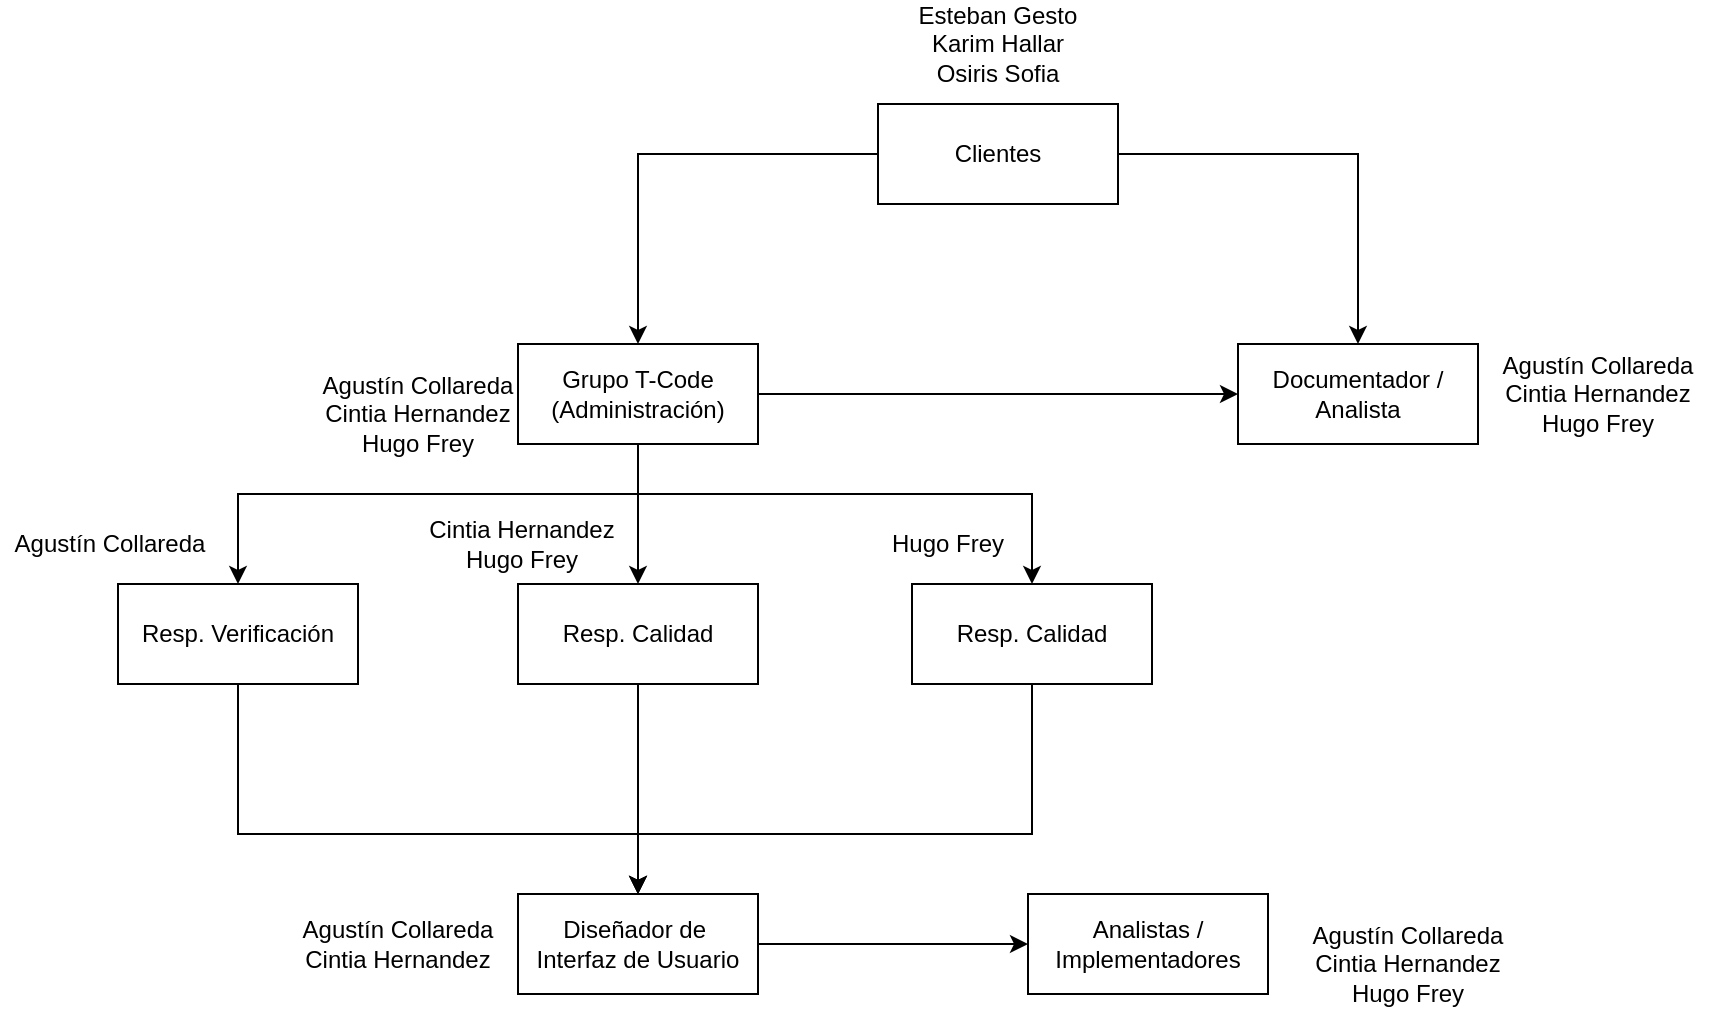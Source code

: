 <mxfile version="24.7.12">
  <diagram name="Página-1" id="x6aFmOUeKIvnNt9eIF3s">
    <mxGraphModel dx="874" dy="508" grid="1" gridSize="10" guides="1" tooltips="1" connect="1" arrows="1" fold="1" page="1" pageScale="1" pageWidth="827" pageHeight="1169" math="0" shadow="0">
      <root>
        <mxCell id="0" />
        <mxCell id="1" parent="0" />
        <mxCell id="GLX7JuzLJq6c7QRxQG33-4" value="" style="edgeStyle=orthogonalEdgeStyle;rounded=0;orthogonalLoop=1;jettySize=auto;html=1;" edge="1" parent="1" source="GLX7JuzLJq6c7QRxQG33-1" target="GLX7JuzLJq6c7QRxQG33-3">
          <mxGeometry relative="1" as="geometry" />
        </mxCell>
        <mxCell id="GLX7JuzLJq6c7QRxQG33-11" style="edgeStyle=orthogonalEdgeStyle;rounded=0;orthogonalLoop=1;jettySize=auto;html=1;" edge="1" parent="1" source="GLX7JuzLJq6c7QRxQG33-1" target="GLX7JuzLJq6c7QRxQG33-8">
          <mxGeometry relative="1" as="geometry" />
        </mxCell>
        <mxCell id="GLX7JuzLJq6c7QRxQG33-1" value="Clientes" style="rounded=0;whiteSpace=wrap;html=1;" vertex="1" parent="1">
          <mxGeometry x="443" y="115" width="120" height="50" as="geometry" />
        </mxCell>
        <mxCell id="GLX7JuzLJq6c7QRxQG33-2" value="&lt;div&gt;Esteban Gesto&lt;/div&gt;&lt;div&gt;Karim Hallar&lt;br&gt;&lt;/div&gt;Osiris Sofia" style="text;html=1;align=center;verticalAlign=middle;whiteSpace=wrap;rounded=0;" vertex="1" parent="1">
          <mxGeometry x="438" y="70" width="130" height="30" as="geometry" />
        </mxCell>
        <mxCell id="GLX7JuzLJq6c7QRxQG33-9" value="" style="edgeStyle=orthogonalEdgeStyle;rounded=0;orthogonalLoop=1;jettySize=auto;html=1;" edge="1" parent="1" source="GLX7JuzLJq6c7QRxQG33-3" target="GLX7JuzLJq6c7QRxQG33-8">
          <mxGeometry relative="1" as="geometry" />
        </mxCell>
        <mxCell id="GLX7JuzLJq6c7QRxQG33-13" value="" style="edgeStyle=orthogonalEdgeStyle;rounded=0;orthogonalLoop=1;jettySize=auto;html=1;" edge="1" parent="1" source="GLX7JuzLJq6c7QRxQG33-3" target="GLX7JuzLJq6c7QRxQG33-12">
          <mxGeometry relative="1" as="geometry">
            <Array as="points">
              <mxPoint x="323" y="310" />
              <mxPoint x="123" y="310" />
            </Array>
          </mxGeometry>
        </mxCell>
        <mxCell id="GLX7JuzLJq6c7QRxQG33-17" style="edgeStyle=orthogonalEdgeStyle;rounded=0;orthogonalLoop=1;jettySize=auto;html=1;" edge="1" parent="1" source="GLX7JuzLJq6c7QRxQG33-3" target="GLX7JuzLJq6c7QRxQG33-16">
          <mxGeometry relative="1" as="geometry" />
        </mxCell>
        <mxCell id="GLX7JuzLJq6c7QRxQG33-22" style="edgeStyle=orthogonalEdgeStyle;rounded=0;orthogonalLoop=1;jettySize=auto;html=1;" edge="1" parent="1" source="GLX7JuzLJq6c7QRxQG33-3" target="GLX7JuzLJq6c7QRxQG33-21">
          <mxGeometry relative="1" as="geometry">
            <Array as="points">
              <mxPoint x="323" y="310" />
              <mxPoint x="520" y="310" />
            </Array>
          </mxGeometry>
        </mxCell>
        <mxCell id="GLX7JuzLJq6c7QRxQG33-3" value="Grupo T-Code&lt;br&gt;(Administración)" style="rounded=0;whiteSpace=wrap;html=1;" vertex="1" parent="1">
          <mxGeometry x="263" y="235" width="120" height="50" as="geometry" />
        </mxCell>
        <mxCell id="GLX7JuzLJq6c7QRxQG33-5" value="&lt;div&gt;Agustín Collareda&lt;/div&gt;&lt;div&gt;Cintia Hernandez&lt;/div&gt;&lt;div&gt;Hugo Frey&lt;br&gt;&lt;/div&gt;" style="text;html=1;align=center;verticalAlign=middle;whiteSpace=wrap;rounded=0;" vertex="1" parent="1">
          <mxGeometry x="743" y="245" width="120" height="30" as="geometry" />
        </mxCell>
        <mxCell id="GLX7JuzLJq6c7QRxQG33-8" value="Documentador / Analista" style="rounded=0;whiteSpace=wrap;html=1;" vertex="1" parent="1">
          <mxGeometry x="623" y="235" width="120" height="50" as="geometry" />
        </mxCell>
        <mxCell id="GLX7JuzLJq6c7QRxQG33-28" style="edgeStyle=orthogonalEdgeStyle;rounded=0;orthogonalLoop=1;jettySize=auto;html=1;" edge="1" parent="1" source="GLX7JuzLJq6c7QRxQG33-12" target="GLX7JuzLJq6c7QRxQG33-26">
          <mxGeometry relative="1" as="geometry">
            <Array as="points">
              <mxPoint x="123" y="480" />
              <mxPoint x="323" y="480" />
            </Array>
          </mxGeometry>
        </mxCell>
        <mxCell id="GLX7JuzLJq6c7QRxQG33-12" value="Resp. Verificación" style="rounded=0;whiteSpace=wrap;html=1;" vertex="1" parent="1">
          <mxGeometry x="63" y="355" width="120" height="50" as="geometry" />
        </mxCell>
        <mxCell id="GLX7JuzLJq6c7QRxQG33-14" value="&lt;div&gt;Agustín Collareda&lt;/div&gt;" style="text;html=1;align=center;verticalAlign=middle;whiteSpace=wrap;rounded=0;" vertex="1" parent="1">
          <mxGeometry x="4" y="320" width="110" height="30" as="geometry" />
        </mxCell>
        <mxCell id="GLX7JuzLJq6c7QRxQG33-27" style="edgeStyle=orthogonalEdgeStyle;rounded=0;orthogonalLoop=1;jettySize=auto;html=1;" edge="1" parent="1" source="GLX7JuzLJq6c7QRxQG33-16" target="GLX7JuzLJq6c7QRxQG33-26">
          <mxGeometry relative="1" as="geometry" />
        </mxCell>
        <mxCell id="GLX7JuzLJq6c7QRxQG33-16" value="Resp. Calidad" style="rounded=0;whiteSpace=wrap;html=1;" vertex="1" parent="1">
          <mxGeometry x="263" y="355" width="120" height="50" as="geometry" />
        </mxCell>
        <mxCell id="GLX7JuzLJq6c7QRxQG33-18" value="&lt;div&gt;Cintia Hernandez&lt;/div&gt;&lt;div&gt;Hugo Frey&lt;br&gt;&lt;/div&gt;" style="text;html=1;align=center;verticalAlign=middle;whiteSpace=wrap;rounded=0;" vertex="1" parent="1">
          <mxGeometry x="210" y="320" width="110" height="30" as="geometry" />
        </mxCell>
        <mxCell id="GLX7JuzLJq6c7QRxQG33-29" style="edgeStyle=orthogonalEdgeStyle;rounded=0;orthogonalLoop=1;jettySize=auto;html=1;" edge="1" parent="1" source="GLX7JuzLJq6c7QRxQG33-21" target="GLX7JuzLJq6c7QRxQG33-26">
          <mxGeometry relative="1" as="geometry">
            <Array as="points">
              <mxPoint x="520" y="480" />
              <mxPoint x="323" y="480" />
            </Array>
          </mxGeometry>
        </mxCell>
        <mxCell id="GLX7JuzLJq6c7QRxQG33-21" value="Resp. Calidad" style="rounded=0;whiteSpace=wrap;html=1;" vertex="1" parent="1">
          <mxGeometry x="460" y="355" width="120" height="50" as="geometry" />
        </mxCell>
        <mxCell id="GLX7JuzLJq6c7QRxQG33-23" value="&lt;div&gt;Hugo Frey&lt;br&gt;&lt;/div&gt;" style="text;html=1;align=center;verticalAlign=middle;whiteSpace=wrap;rounded=0;" vertex="1" parent="1">
          <mxGeometry x="438" y="320" width="80" height="30" as="geometry" />
        </mxCell>
        <mxCell id="GLX7JuzLJq6c7QRxQG33-32" style="edgeStyle=orthogonalEdgeStyle;rounded=0;orthogonalLoop=1;jettySize=auto;html=1;" edge="1" parent="1" source="GLX7JuzLJq6c7QRxQG33-26" target="GLX7JuzLJq6c7QRxQG33-31">
          <mxGeometry relative="1" as="geometry" />
        </mxCell>
        <mxCell id="GLX7JuzLJq6c7QRxQG33-26" value="&lt;div&gt;Diseñador de&amp;nbsp;&lt;/div&gt;&lt;div&gt;Interfaz de Usuario&lt;/div&gt;" style="rounded=0;whiteSpace=wrap;html=1;" vertex="1" parent="1">
          <mxGeometry x="263" y="510" width="120" height="50" as="geometry" />
        </mxCell>
        <mxCell id="GLX7JuzLJq6c7QRxQG33-30" value="&lt;div&gt;Agustín Collareda&lt;/div&gt;&lt;div&gt;Cintia Hernandez&lt;/div&gt;" style="text;html=1;align=center;verticalAlign=middle;whiteSpace=wrap;rounded=0;" vertex="1" parent="1">
          <mxGeometry x="143" y="520" width="120" height="30" as="geometry" />
        </mxCell>
        <mxCell id="GLX7JuzLJq6c7QRxQG33-31" value="Analistas / Implementadores" style="rounded=0;whiteSpace=wrap;html=1;" vertex="1" parent="1">
          <mxGeometry x="518" y="510" width="120" height="50" as="geometry" />
        </mxCell>
        <mxCell id="GLX7JuzLJq6c7QRxQG33-33" value="&lt;div&gt;Agustín Collareda&lt;/div&gt;&lt;div&gt;Cintia Hernandez&lt;/div&gt;&lt;div&gt;Hugo Frey&lt;br&gt;&lt;/div&gt;" style="text;html=1;align=center;verticalAlign=middle;whiteSpace=wrap;rounded=0;" vertex="1" parent="1">
          <mxGeometry x="153" y="255" width="120" height="30" as="geometry" />
        </mxCell>
        <mxCell id="GLX7JuzLJq6c7QRxQG33-34" value="&lt;div&gt;Agustín Collareda&lt;/div&gt;&lt;div&gt;Cintia Hernandez&lt;/div&gt;&lt;div&gt;Hugo Frey&lt;br&gt;&lt;/div&gt;" style="text;html=1;align=center;verticalAlign=middle;whiteSpace=wrap;rounded=0;" vertex="1" parent="1">
          <mxGeometry x="648" y="530" width="120" height="30" as="geometry" />
        </mxCell>
      </root>
    </mxGraphModel>
  </diagram>
</mxfile>
